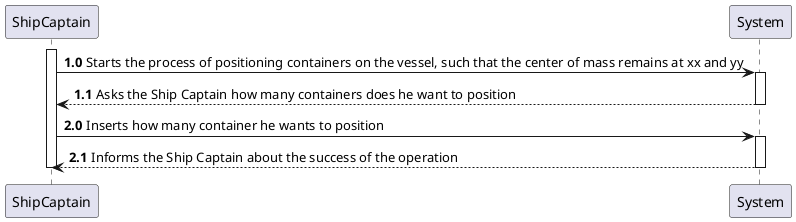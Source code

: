 @startuml

autonumber 1.0

activate ShipCaptain

ShipCaptain -> System: Starts the process of positioning containers on the vessel, such that the center of mass remains at xx and yy

activate System

System --> ShipCaptain: Asks the Ship Captain how many containers does he want to position

deactivate System

autonumber 2.0

ShipCaptain -> System: Inserts how many container he wants to position

activate System

System --> ShipCaptain: Informs the Ship Captain about the success of the operation

deactivate System

deactivate ShipCaptain
 
@enduml